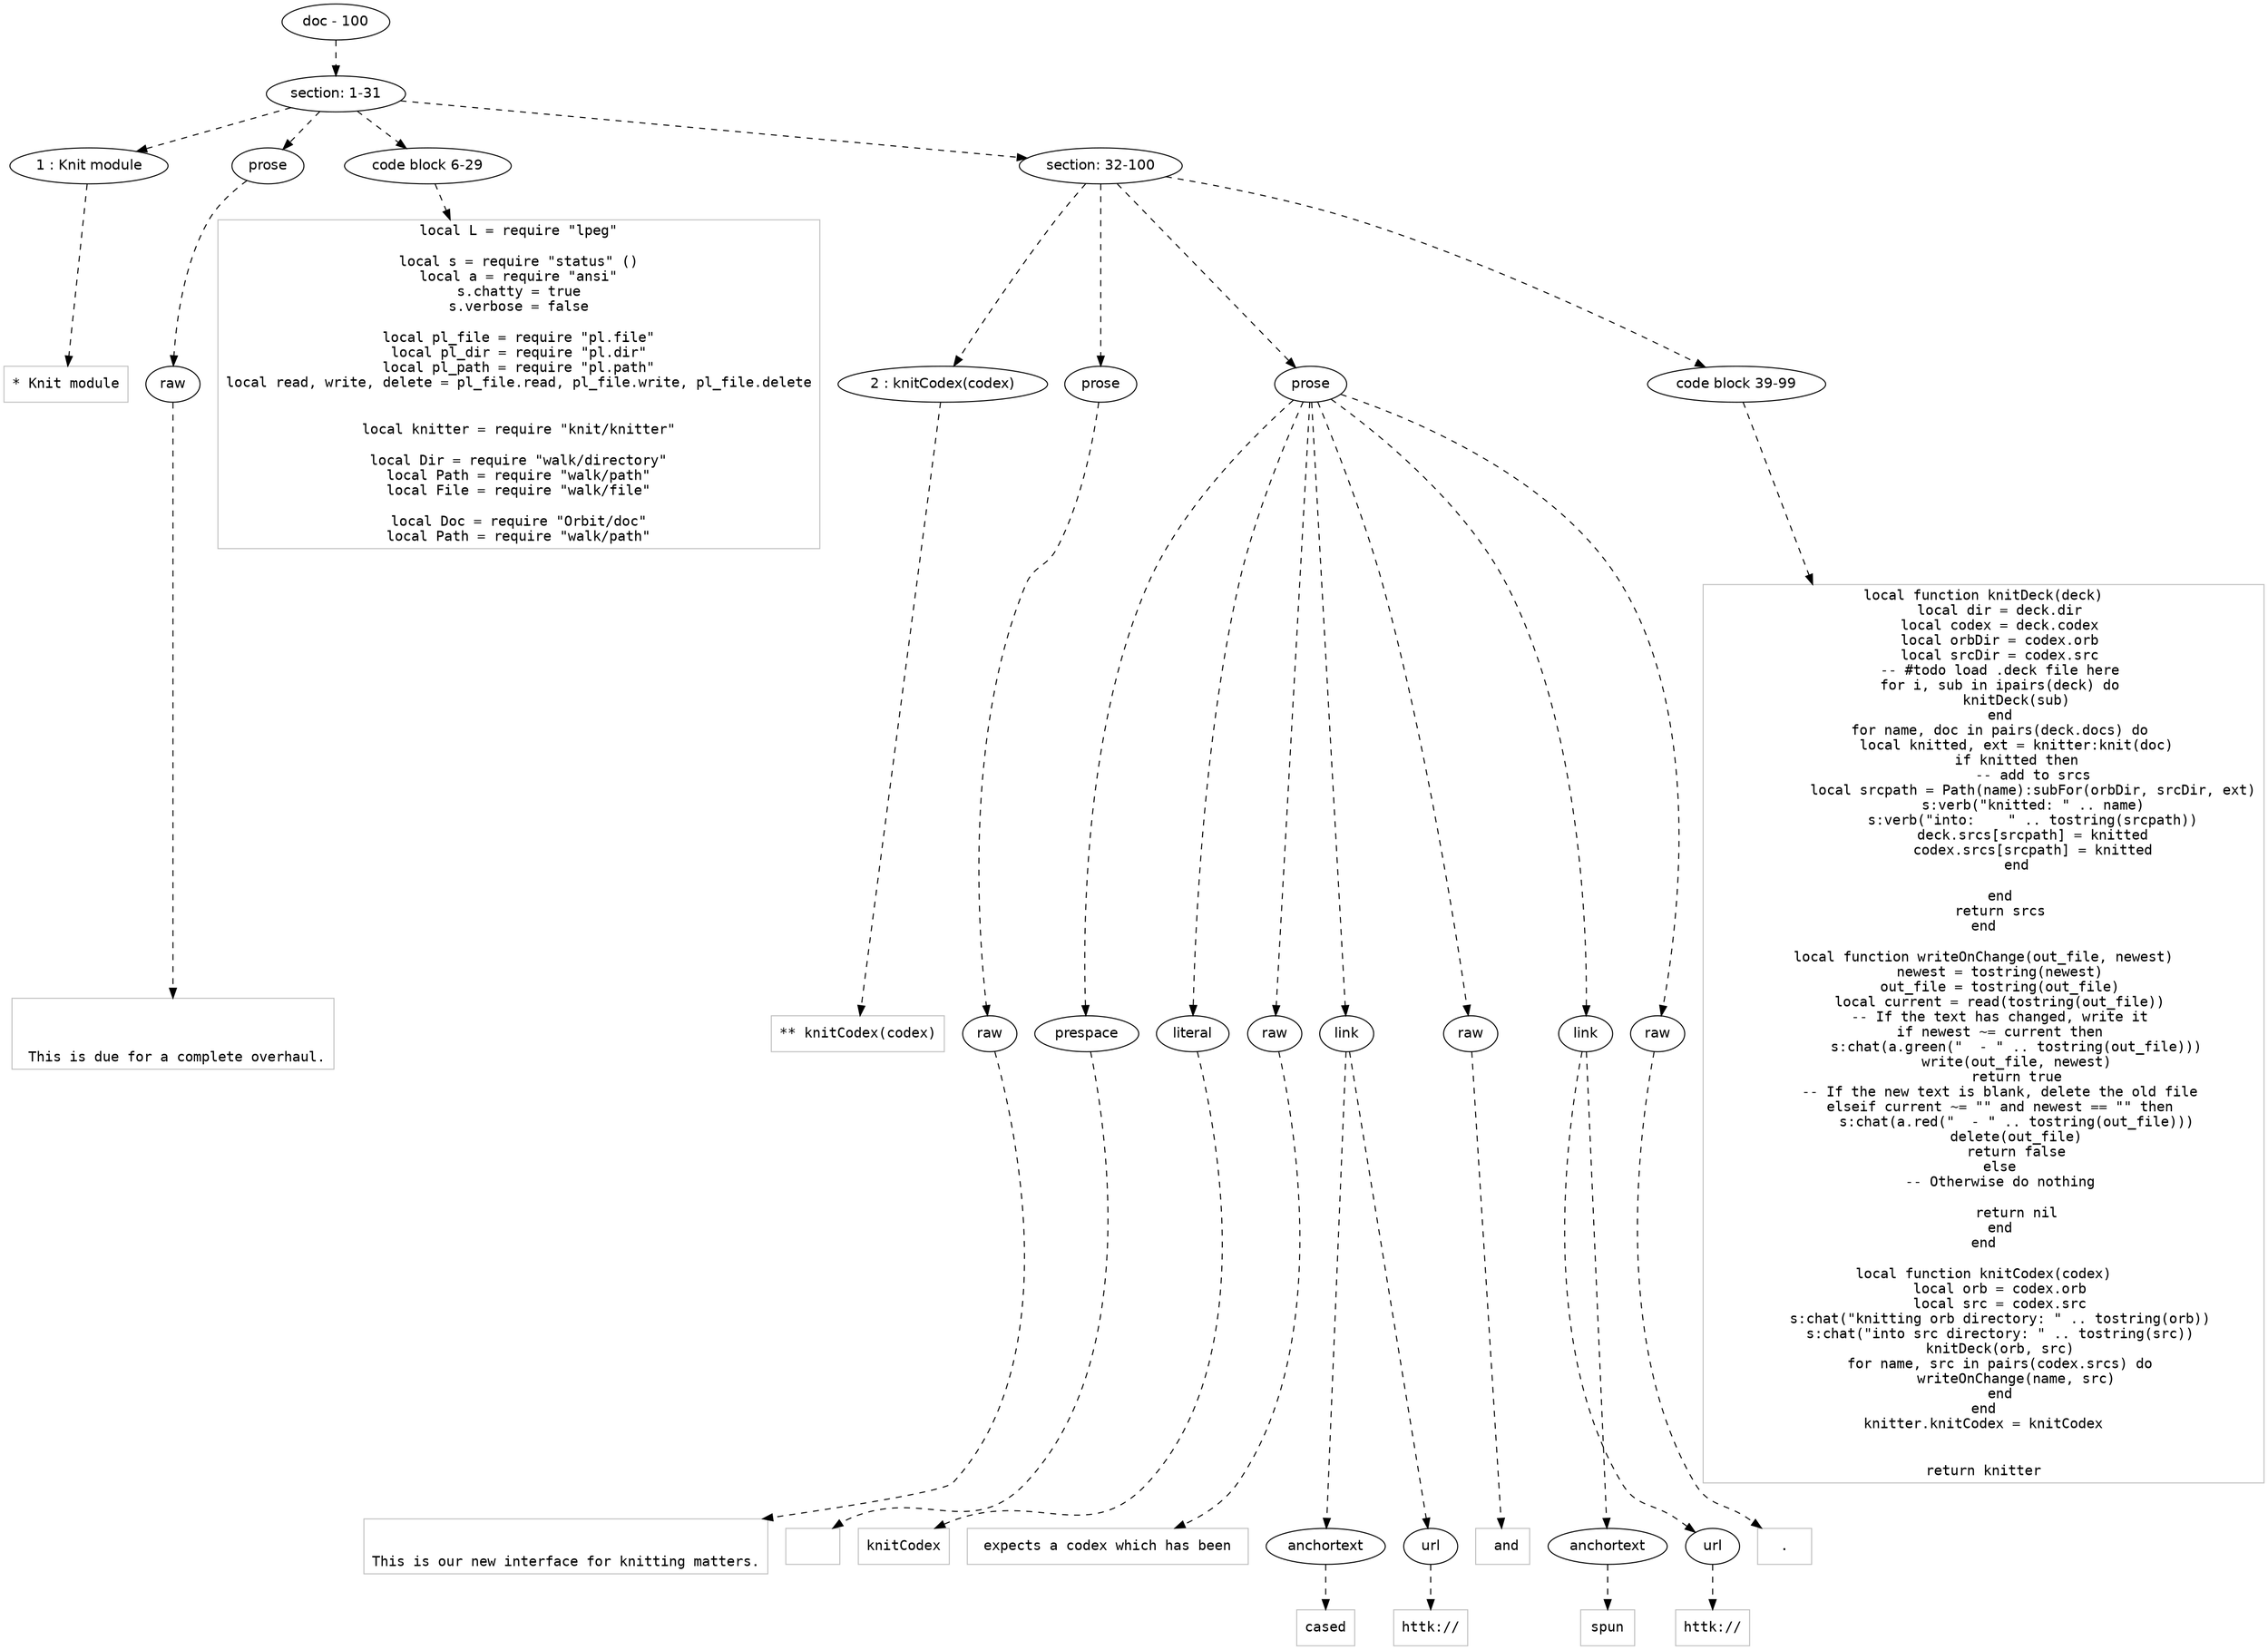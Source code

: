 digraph lpegNode {

node [fontname=Helvetica]
edge [style=dashed]

doc_0 [label="doc - 100"]


doc_0 -> { section_1}
{rank=same; section_1}

section_1 [label="section: 1-31"]


// END RANK doc_0

section_1 -> { header_2 prose_3 codeblock_4 section_5}
{rank=same; header_2 prose_3 codeblock_4 section_5}

header_2 [label="1 : Knit module"]

prose_3 [label="prose"]

codeblock_4 [label="code block 6-29"]

section_5 [label="section: 32-100"]


// END RANK section_1

header_2 -> leaf_6
leaf_6  [color=Gray,shape=rectangle,fontname=Inconsolata,label="* Knit module"]
// END RANK header_2

prose_3 -> { raw_7}
{rank=same; raw_7}

raw_7 [label="raw"]


// END RANK prose_3

raw_7 -> leaf_8
leaf_8  [color=Gray,shape=rectangle,fontname=Inconsolata,label="


 This is due for a complete overhaul.
"]
// END RANK raw_7

codeblock_4 -> leaf_9
leaf_9  [color=Gray,shape=rectangle,fontname=Inconsolata,label="local L = require \"lpeg\"

local s = require \"status\" ()
local a = require \"ansi\"
s.chatty = true
s.verbose = false

local pl_file = require \"pl.file\"
local pl_dir = require \"pl.dir\"
local pl_path = require \"pl.path\"
local read, write, delete = pl_file.read, pl_file.write, pl_file.delete


local knitter = require \"knit/knitter\"

local Dir = require \"walk/directory\"
local Path = require \"walk/path\"
local File = require \"walk/file\"

local Doc = require \"Orbit/doc\"
local Path = require \"walk/path\"
"]
// END RANK codeblock_4

section_5 -> { header_10 prose_11 prose_12 codeblock_13}
{rank=same; header_10 prose_11 prose_12 codeblock_13}

header_10 [label="2 : knitCodex(codex)"]

prose_11 [label="prose"]

prose_12 [label="prose"]

codeblock_13 [label="code block 39-99"]


// END RANK section_5

header_10 -> leaf_14
leaf_14  [color=Gray,shape=rectangle,fontname=Inconsolata,label="** knitCodex(codex)"]
// END RANK header_10

prose_11 -> { raw_15}
{rank=same; raw_15}

raw_15 [label="raw"]


// END RANK prose_11

raw_15 -> leaf_16
leaf_16  [color=Gray,shape=rectangle,fontname=Inconsolata,label="

This is our new interface for knitting matters.
"]
// END RANK raw_15

prose_12 -> { prespace_17 literal_18 raw_19 link_20 raw_21 link_22 raw_23}
{rank=same; prespace_17 literal_18 raw_19 link_20 raw_21 link_22 raw_23}

prespace_17 [label="prespace"]

literal_18 [label="literal"]

raw_19 [label="raw"]

link_20 [label="link"]

raw_21 [label="raw"]

link_22 [label="link"]

raw_23 [label="raw"]


// END RANK prose_12

prespace_17 -> leaf_24
leaf_24  [color=Gray,shape=rectangle,fontname=Inconsolata,label=""]
// END RANK prespace_17

literal_18 -> leaf_25
leaf_25  [color=Gray,shape=rectangle,fontname=Inconsolata,label="knitCodex"]
// END RANK literal_18

raw_19 -> leaf_26
leaf_26  [color=Gray,shape=rectangle,fontname=Inconsolata,label=" expects a codex which has been "]
// END RANK raw_19

link_20 -> { anchortext_27 url_28}
{rank=same; anchortext_27 url_28}

anchortext_27 [label="anchortext"]

url_28 [label="url"]


// END RANK link_20

anchortext_27 -> leaf_29
leaf_29  [color=Gray,shape=rectangle,fontname=Inconsolata,label="cased"]
// END RANK anchortext_27

url_28 -> leaf_30
leaf_30  [color=Gray,shape=rectangle,fontname=Inconsolata,label="httk://"]
// END RANK url_28

raw_21 -> leaf_31
leaf_31  [color=Gray,shape=rectangle,fontname=Inconsolata,label=" and"]
// END RANK raw_21

link_22 -> { anchortext_32 url_33}
{rank=same; anchortext_32 url_33}

anchortext_32 [label="anchortext"]

url_33 [label="url"]


// END RANK link_22

anchortext_32 -> leaf_34
leaf_34  [color=Gray,shape=rectangle,fontname=Inconsolata,label="spun"]
// END RANK anchortext_32

url_33 -> leaf_35
leaf_35  [color=Gray,shape=rectangle,fontname=Inconsolata,label="httk://"]
// END RANK url_33

raw_23 -> leaf_36
leaf_36  [color=Gray,shape=rectangle,fontname=Inconsolata,label=".
"]
// END RANK raw_23

codeblock_13 -> leaf_37
leaf_37  [color=Gray,shape=rectangle,fontname=Inconsolata,label="local function knitDeck(deck)
    local dir = deck.dir
    local codex = deck.codex
    local orbDir = codex.orb
    local srcDir = codex.src
    -- #todo load .deck file here
    for i, sub in ipairs(deck) do
        knitDeck(sub)
    end
    for name, doc in pairs(deck.docs) do
        local knitted, ext = knitter:knit(doc)
        if knitted then
            -- add to srcs
            local srcpath = Path(name):subFor(orbDir, srcDir, ext)
            s:verb(\"knitted: \" .. name)
            s:verb(\"into:    \" .. tostring(srcpath))
            deck.srcs[srcpath] = knitted
            codex.srcs[srcpath] = knitted
        end

    end
    return srcs
end

local function writeOnChange(out_file, newest)
    newest = tostring(newest)
    out_file = tostring(out_file)
    local current = read(tostring(out_file))
    -- If the text has changed, write it
    if newest ~= current then
        s:chat(a.green(\"  - \" .. tostring(out_file)))
        write(out_file, newest)
        return true
    -- If the new text is blank, delete the old file
    elseif current ~= \"\" and newest == \"\" then
        s:chat(a.red(\"  - \" .. tostring(out_file)))
        delete(out_file)
        return false
    else
    -- Otherwise do nothing

        return nil
    end
end

local function knitCodex(codex)
    local orb = codex.orb
    local src = codex.src
    s:chat(\"knitting orb directory: \" .. tostring(orb))
    s:chat(\"into src directory: \" .. tostring(src))
    knitDeck(orb, src)
    for name, src in pairs(codex.srcs) do
        writeOnChange(name, src)
    end
end
knitter.knitCodex = knitCodex


return knitter"]
// END RANK codeblock_13


}
